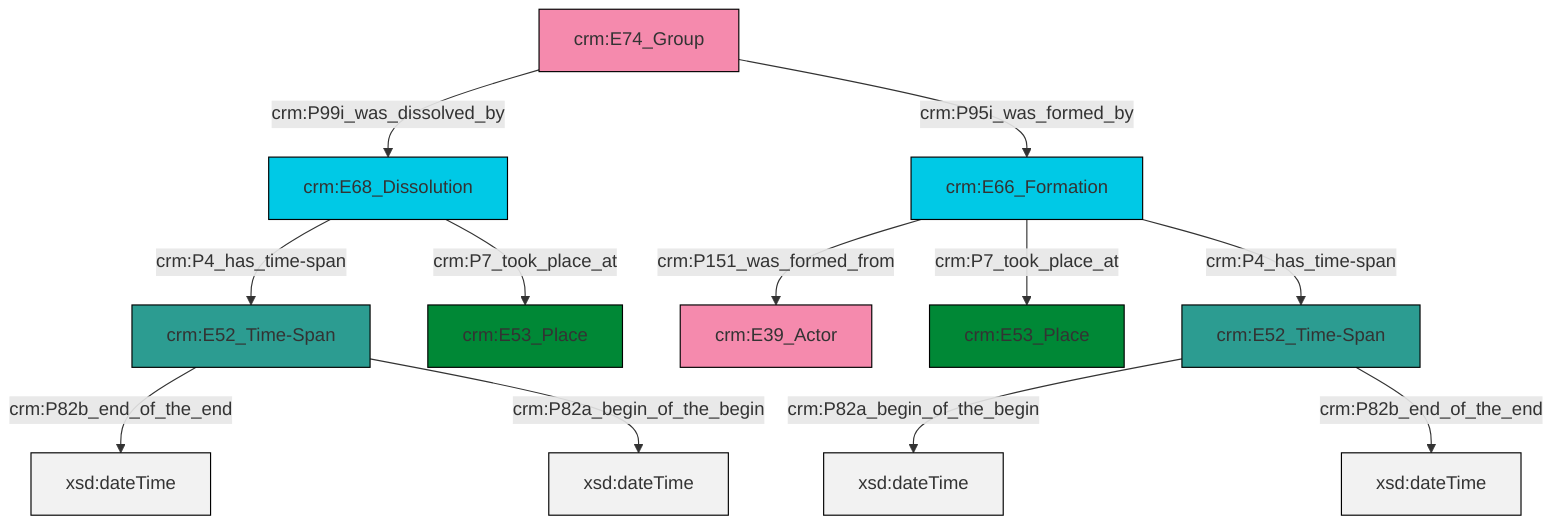 graph TD
classDef Literal fill:#f2f2f2,stroke:#000000;
classDef CRM_Entity fill:#FFFFFF,stroke:#000000;
classDef Temporal_Entity fill:#00C9E6, stroke:#000000;
classDef Type fill:#E18312, stroke:#000000;
classDef Time-Span fill:#2C9C91, stroke:#000000;
classDef Appellation fill:#FFEB7F, stroke:#000000;
classDef Place fill:#008836, stroke:#000000;
classDef Persistent_Item fill:#B266B2, stroke:#000000;
classDef Conceptual_Object fill:#FFD700, stroke:#000000;
classDef Physical_Thing fill:#D2B48C, stroke:#000000;
classDef Actor fill:#f58aad, stroke:#000000;
classDef PC_Classes fill:#4ce600, stroke:#000000;
classDef Multi fill:#cccccc,stroke:#000000;

0["crm:E66_Formation"]:::Temporal_Entity -->|crm:P151_was_formed_from| 1["crm:E39_Actor"]:::Actor
0["crm:E66_Formation"]:::Temporal_Entity -->|crm:P7_took_place_at| 2["crm:E53_Place"]:::Place
3["crm:E74_Group"]:::Actor -->|crm:P99i_was_dissolved_by| 4["crm:E68_Dissolution"]:::Temporal_Entity
12["crm:E52_Time-Span"]:::Time-Span -->|crm:P82b_end_of_the_end| 14[xsd:dateTime]:::Literal
12["crm:E52_Time-Span"]:::Time-Span -->|crm:P82a_begin_of_the_begin| 15[xsd:dateTime]:::Literal
16["crm:E52_Time-Span"]:::Time-Span -->|crm:P82a_begin_of_the_begin| 17[xsd:dateTime]:::Literal
4["crm:E68_Dissolution"]:::Temporal_Entity -->|crm:P4_has_time-span| 12["crm:E52_Time-Span"]:::Time-Span
16["crm:E52_Time-Span"]:::Time-Span -->|crm:P82b_end_of_the_end| 19[xsd:dateTime]:::Literal
0["crm:E66_Formation"]:::Temporal_Entity -->|crm:P4_has_time-span| 16["crm:E52_Time-Span"]:::Time-Span
4["crm:E68_Dissolution"]:::Temporal_Entity -->|crm:P7_took_place_at| 6["crm:E53_Place"]:::Place
3["crm:E74_Group"]:::Actor -->|crm:P95i_was_formed_by| 0["crm:E66_Formation"]:::Temporal_Entity